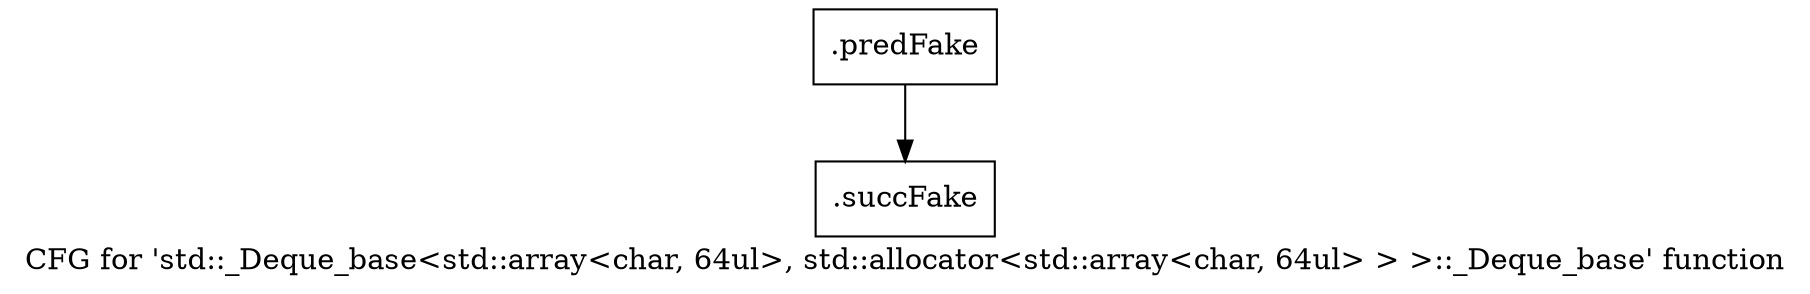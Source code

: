 digraph "CFG for 'std::_Deque_base\<std::array\<char, 64ul\>, std::allocator\<std::array\<char, 64ul\> \> \>::_Deque_base' function" {
	label="CFG for 'std::_Deque_base\<std::array\<char, 64ul\>, std::allocator\<std::array\<char, 64ul\> \> \>::_Deque_base' function";

	Node0x59d03e0 [shape=record,filename="",linenumber="",label="{.predFake}"];
	Node0x59d03e0 -> Node0x614b880[ callList="" memoryops="" filename="/mnt/xilinx/Vitis_HLS/2021.2/tps/lnx64/gcc-6.2.0/lib/gcc/x86_64-pc-linux-gnu/6.2.0/../../../../include/c++/6.2.0/bits/stl_deque.h" execusionnum="1"];
	Node0x614b880 [shape=record,filename="/mnt/xilinx/Vitis_HLS/2021.2/tps/lnx64/gcc-6.2.0/lib/gcc/x86_64-pc-linux-gnu/6.2.0/../../../../include/c++/6.2.0/bits/stl_deque.h",linenumber="490",label="{.succFake}"];
}
